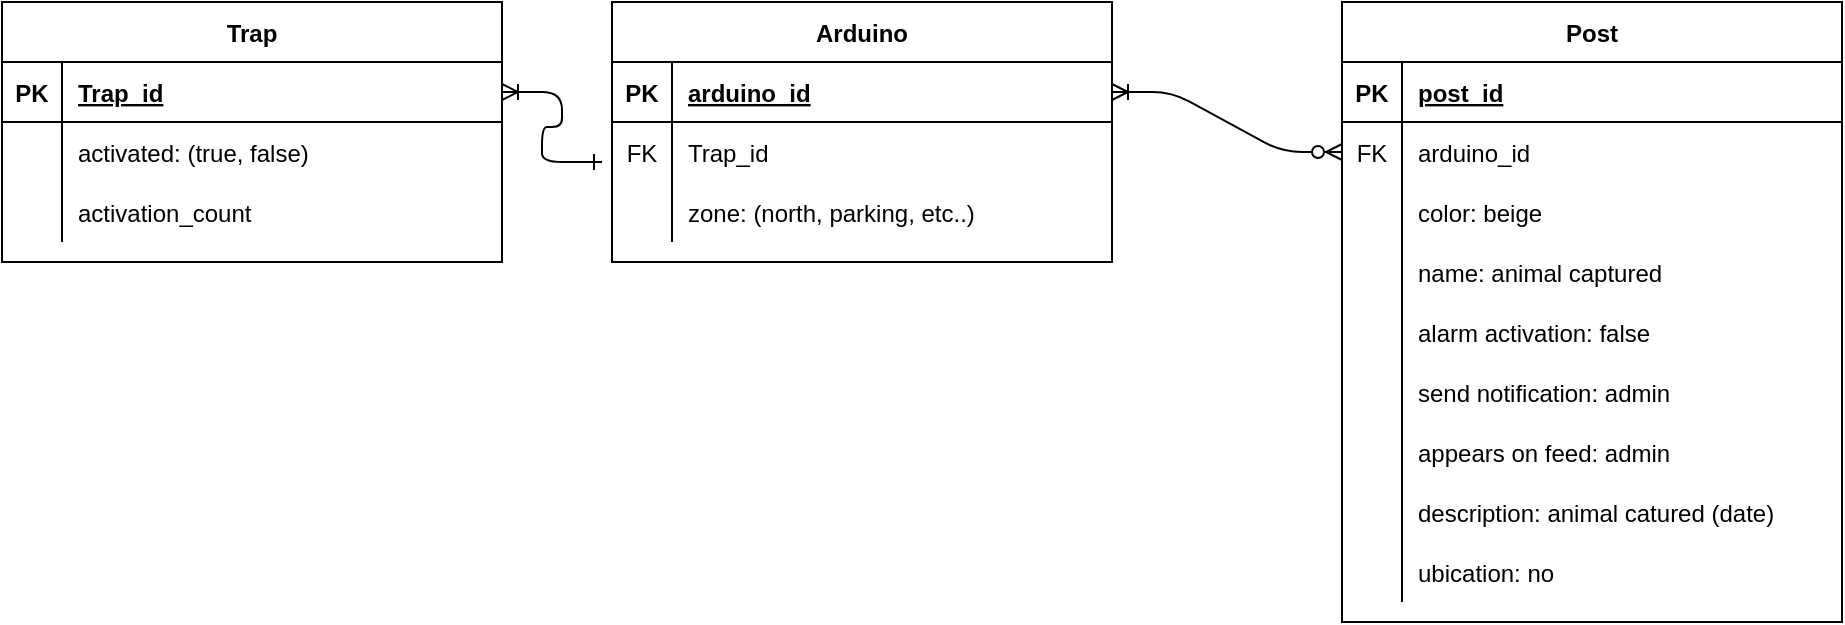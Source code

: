<mxfile version="14.8.3" type="github">
  <diagram id="R2lEEEUBdFMjLlhIrx00" name="Page-1">
    <mxGraphModel dx="1038" dy="583" grid="1" gridSize="10" guides="1" tooltips="1" connect="1" arrows="1" fold="1" page="1" pageScale="1" pageWidth="850" pageHeight="1100" math="0" shadow="0" extFonts="Permanent Marker^https://fonts.googleapis.com/css?family=Permanent+Marker">
      <root>
        <mxCell id="0" />
        <mxCell id="1" parent="0" />
        <mxCell id="C-vyLk0tnHw3VtMMgP7b-12" value="" style="edgeStyle=entityRelationEdgeStyle;endArrow=ERzeroToMany;startArrow=ERoneToMany;endFill=1;startFill=0;entryX=0;entryY=0.5;entryDx=0;entryDy=0;exitX=1;exitY=0.5;exitDx=0;exitDy=0;" parent="1" source="FQOK1bycxsz6MAxDcmq3-2" target="1sQJ_mA0ylXvRGgsxD1S-5" edge="1">
          <mxGeometry width="100" height="100" relative="1" as="geometry">
            <mxPoint x="400" y="180" as="sourcePoint" />
            <mxPoint x="560" y="220" as="targetPoint" />
          </mxGeometry>
        </mxCell>
        <mxCell id="C-vyLk0tnHw3VtMMgP7b-2" value="Trap" style="shape=table;startSize=30;container=1;collapsible=1;childLayout=tableLayout;fixedRows=1;rowLines=0;fontStyle=1;align=center;resizeLast=1;" parent="1" vertex="1">
          <mxGeometry x="120" y="120" width="250" height="130" as="geometry" />
        </mxCell>
        <mxCell id="C-vyLk0tnHw3VtMMgP7b-3" value="" style="shape=partialRectangle;collapsible=0;dropTarget=0;pointerEvents=0;fillColor=none;points=[[0,0.5],[1,0.5]];portConstraint=eastwest;top=0;left=0;right=0;bottom=1;" parent="C-vyLk0tnHw3VtMMgP7b-2" vertex="1">
          <mxGeometry y="30" width="250" height="30" as="geometry" />
        </mxCell>
        <mxCell id="C-vyLk0tnHw3VtMMgP7b-4" value="PK" style="shape=partialRectangle;overflow=hidden;connectable=0;fillColor=none;top=0;left=0;bottom=0;right=0;fontStyle=1;" parent="C-vyLk0tnHw3VtMMgP7b-3" vertex="1">
          <mxGeometry width="30" height="30" as="geometry" />
        </mxCell>
        <mxCell id="C-vyLk0tnHw3VtMMgP7b-5" value="Trap_id" style="shape=partialRectangle;overflow=hidden;connectable=0;fillColor=none;top=0;left=0;bottom=0;right=0;align=left;spacingLeft=6;fontStyle=5;" parent="C-vyLk0tnHw3VtMMgP7b-3" vertex="1">
          <mxGeometry x="30" width="220" height="30" as="geometry" />
        </mxCell>
        <mxCell id="1sQJ_mA0ylXvRGgsxD1S-29" value="" style="shape=partialRectangle;collapsible=0;dropTarget=0;pointerEvents=0;fillColor=none;points=[[0,0.5],[1,0.5]];portConstraint=eastwest;top=0;left=0;right=0;bottom=0;" parent="C-vyLk0tnHw3VtMMgP7b-2" vertex="1">
          <mxGeometry y="60" width="250" height="30" as="geometry" />
        </mxCell>
        <mxCell id="1sQJ_mA0ylXvRGgsxD1S-30" value="" style="shape=partialRectangle;overflow=hidden;connectable=0;fillColor=none;top=0;left=0;bottom=0;right=0;" parent="1sQJ_mA0ylXvRGgsxD1S-29" vertex="1">
          <mxGeometry width="30" height="30" as="geometry" />
        </mxCell>
        <mxCell id="1sQJ_mA0ylXvRGgsxD1S-31" value="activated: (true, false)" style="shape=partialRectangle;overflow=hidden;connectable=0;fillColor=none;top=0;left=0;bottom=0;right=0;align=left;spacingLeft=6;" parent="1sQJ_mA0ylXvRGgsxD1S-29" vertex="1">
          <mxGeometry x="30" width="220" height="30" as="geometry" />
        </mxCell>
        <mxCell id="1sQJ_mA0ylXvRGgsxD1S-32" value="" style="shape=partialRectangle;collapsible=0;dropTarget=0;pointerEvents=0;fillColor=none;points=[[0,0.5],[1,0.5]];portConstraint=eastwest;top=0;left=0;right=0;bottom=0;" parent="C-vyLk0tnHw3VtMMgP7b-2" vertex="1">
          <mxGeometry y="90" width="250" height="30" as="geometry" />
        </mxCell>
        <mxCell id="1sQJ_mA0ylXvRGgsxD1S-33" value="" style="shape=partialRectangle;overflow=hidden;connectable=0;fillColor=none;top=0;left=0;bottom=0;right=0;" parent="1sQJ_mA0ylXvRGgsxD1S-32" vertex="1">
          <mxGeometry width="30" height="30" as="geometry" />
        </mxCell>
        <mxCell id="1sQJ_mA0ylXvRGgsxD1S-34" value="activation_count" style="shape=partialRectangle;overflow=hidden;connectable=0;fillColor=none;top=0;left=0;bottom=0;right=0;align=left;spacingLeft=6;" parent="1sQJ_mA0ylXvRGgsxD1S-32" vertex="1">
          <mxGeometry x="30" width="220" height="30" as="geometry" />
        </mxCell>
        <mxCell id="1sQJ_mA0ylXvRGgsxD1S-1" value="Post" style="shape=table;startSize=30;container=1;collapsible=1;childLayout=tableLayout;fixedRows=1;rowLines=0;fontStyle=1;align=center;resizeLast=1;" parent="1" vertex="1">
          <mxGeometry x="790" y="120" width="250" height="310" as="geometry" />
        </mxCell>
        <mxCell id="1sQJ_mA0ylXvRGgsxD1S-2" value="" style="shape=partialRectangle;collapsible=0;dropTarget=0;pointerEvents=0;fillColor=none;points=[[0,0.5],[1,0.5]];portConstraint=eastwest;top=0;left=0;right=0;bottom=1;" parent="1sQJ_mA0ylXvRGgsxD1S-1" vertex="1">
          <mxGeometry y="30" width="250" height="30" as="geometry" />
        </mxCell>
        <mxCell id="1sQJ_mA0ylXvRGgsxD1S-3" value="PK" style="shape=partialRectangle;overflow=hidden;connectable=0;fillColor=none;top=0;left=0;bottom=0;right=0;fontStyle=1;" parent="1sQJ_mA0ylXvRGgsxD1S-2" vertex="1">
          <mxGeometry width="30" height="30" as="geometry" />
        </mxCell>
        <mxCell id="1sQJ_mA0ylXvRGgsxD1S-4" value="post_id" style="shape=partialRectangle;overflow=hidden;connectable=0;fillColor=none;top=0;left=0;bottom=0;right=0;align=left;spacingLeft=6;fontStyle=5;" parent="1sQJ_mA0ylXvRGgsxD1S-2" vertex="1">
          <mxGeometry x="30" width="220" height="30" as="geometry" />
        </mxCell>
        <mxCell id="1sQJ_mA0ylXvRGgsxD1S-5" value="" style="shape=partialRectangle;collapsible=0;dropTarget=0;pointerEvents=0;fillColor=none;points=[[0,0.5],[1,0.5]];portConstraint=eastwest;top=0;left=0;right=0;bottom=0;" parent="1sQJ_mA0ylXvRGgsxD1S-1" vertex="1">
          <mxGeometry y="60" width="250" height="30" as="geometry" />
        </mxCell>
        <mxCell id="1sQJ_mA0ylXvRGgsxD1S-6" value="FK" style="shape=partialRectangle;overflow=hidden;connectable=0;fillColor=none;top=0;left=0;bottom=0;right=0;" parent="1sQJ_mA0ylXvRGgsxD1S-5" vertex="1">
          <mxGeometry width="30" height="30" as="geometry" />
        </mxCell>
        <mxCell id="1sQJ_mA0ylXvRGgsxD1S-7" value="arduino_id" style="shape=partialRectangle;overflow=hidden;connectable=0;fillColor=none;top=0;left=0;bottom=0;right=0;align=left;spacingLeft=6;" parent="1sQJ_mA0ylXvRGgsxD1S-5" vertex="1">
          <mxGeometry x="30" width="220" height="30" as="geometry" />
        </mxCell>
        <mxCell id="1sQJ_mA0ylXvRGgsxD1S-8" value="" style="shape=partialRectangle;collapsible=0;dropTarget=0;pointerEvents=0;fillColor=none;points=[[0,0.5],[1,0.5]];portConstraint=eastwest;top=0;left=0;right=0;bottom=0;" parent="1sQJ_mA0ylXvRGgsxD1S-1" vertex="1">
          <mxGeometry y="90" width="250" height="30" as="geometry" />
        </mxCell>
        <mxCell id="1sQJ_mA0ylXvRGgsxD1S-9" value="" style="shape=partialRectangle;overflow=hidden;connectable=0;fillColor=none;top=0;left=0;bottom=0;right=0;" parent="1sQJ_mA0ylXvRGgsxD1S-8" vertex="1">
          <mxGeometry width="30" height="30" as="geometry" />
        </mxCell>
        <mxCell id="1sQJ_mA0ylXvRGgsxD1S-10" value="color: beige" style="shape=partialRectangle;overflow=hidden;connectable=0;fillColor=none;top=0;left=0;bottom=0;right=0;align=left;spacingLeft=6;" parent="1sQJ_mA0ylXvRGgsxD1S-8" vertex="1">
          <mxGeometry x="30" width="220" height="30" as="geometry" />
        </mxCell>
        <mxCell id="1sQJ_mA0ylXvRGgsxD1S-11" value="" style="shape=partialRectangle;collapsible=0;dropTarget=0;pointerEvents=0;fillColor=none;points=[[0,0.5],[1,0.5]];portConstraint=eastwest;top=0;left=0;right=0;bottom=0;" parent="1sQJ_mA0ylXvRGgsxD1S-1" vertex="1">
          <mxGeometry y="120" width="250" height="30" as="geometry" />
        </mxCell>
        <mxCell id="1sQJ_mA0ylXvRGgsxD1S-12" value="" style="shape=partialRectangle;overflow=hidden;connectable=0;fillColor=none;top=0;left=0;bottom=0;right=0;" parent="1sQJ_mA0ylXvRGgsxD1S-11" vertex="1">
          <mxGeometry width="30" height="30" as="geometry" />
        </mxCell>
        <mxCell id="1sQJ_mA0ylXvRGgsxD1S-13" value="name: animal captured" style="shape=partialRectangle;overflow=hidden;connectable=0;fillColor=none;top=0;left=0;bottom=0;right=0;align=left;spacingLeft=6;" parent="1sQJ_mA0ylXvRGgsxD1S-11" vertex="1">
          <mxGeometry x="30" width="220" height="30" as="geometry" />
        </mxCell>
        <mxCell id="1sQJ_mA0ylXvRGgsxD1S-14" value="" style="shape=partialRectangle;collapsible=0;dropTarget=0;pointerEvents=0;fillColor=none;points=[[0,0.5],[1,0.5]];portConstraint=eastwest;top=0;left=0;right=0;bottom=0;" parent="1sQJ_mA0ylXvRGgsxD1S-1" vertex="1">
          <mxGeometry y="150" width="250" height="30" as="geometry" />
        </mxCell>
        <mxCell id="1sQJ_mA0ylXvRGgsxD1S-15" value="" style="shape=partialRectangle;overflow=hidden;connectable=0;fillColor=none;top=0;left=0;bottom=0;right=0;" parent="1sQJ_mA0ylXvRGgsxD1S-14" vertex="1">
          <mxGeometry width="30" height="30" as="geometry" />
        </mxCell>
        <mxCell id="1sQJ_mA0ylXvRGgsxD1S-16" value="alarm activation: false" style="shape=partialRectangle;overflow=hidden;connectable=0;fillColor=none;top=0;left=0;bottom=0;right=0;align=left;spacingLeft=6;" parent="1sQJ_mA0ylXvRGgsxD1S-14" vertex="1">
          <mxGeometry x="30" width="220" height="30" as="geometry" />
        </mxCell>
        <mxCell id="1sQJ_mA0ylXvRGgsxD1S-17" value="" style="shape=partialRectangle;collapsible=0;dropTarget=0;pointerEvents=0;fillColor=none;points=[[0,0.5],[1,0.5]];portConstraint=eastwest;top=0;left=0;right=0;bottom=0;" parent="1sQJ_mA0ylXvRGgsxD1S-1" vertex="1">
          <mxGeometry y="180" width="250" height="30" as="geometry" />
        </mxCell>
        <mxCell id="1sQJ_mA0ylXvRGgsxD1S-18" value="" style="shape=partialRectangle;overflow=hidden;connectable=0;fillColor=none;top=0;left=0;bottom=0;right=0;" parent="1sQJ_mA0ylXvRGgsxD1S-17" vertex="1">
          <mxGeometry width="30" height="30" as="geometry" />
        </mxCell>
        <mxCell id="1sQJ_mA0ylXvRGgsxD1S-19" value="send notification: admin" style="shape=partialRectangle;overflow=hidden;connectable=0;fillColor=none;top=0;left=0;bottom=0;right=0;align=left;spacingLeft=6;" parent="1sQJ_mA0ylXvRGgsxD1S-17" vertex="1">
          <mxGeometry x="30" width="220" height="30" as="geometry" />
        </mxCell>
        <mxCell id="1sQJ_mA0ylXvRGgsxD1S-20" value="" style="shape=partialRectangle;collapsible=0;dropTarget=0;pointerEvents=0;fillColor=none;points=[[0,0.5],[1,0.5]];portConstraint=eastwest;top=0;left=0;right=0;bottom=0;" parent="1sQJ_mA0ylXvRGgsxD1S-1" vertex="1">
          <mxGeometry y="210" width="250" height="30" as="geometry" />
        </mxCell>
        <mxCell id="1sQJ_mA0ylXvRGgsxD1S-21" value="" style="shape=partialRectangle;overflow=hidden;connectable=0;fillColor=none;top=0;left=0;bottom=0;right=0;" parent="1sQJ_mA0ylXvRGgsxD1S-20" vertex="1">
          <mxGeometry width="30" height="30" as="geometry" />
        </mxCell>
        <mxCell id="1sQJ_mA0ylXvRGgsxD1S-22" value="appears on feed: admin" style="shape=partialRectangle;overflow=hidden;connectable=0;fillColor=none;top=0;left=0;bottom=0;right=0;align=left;spacingLeft=6;" parent="1sQJ_mA0ylXvRGgsxD1S-20" vertex="1">
          <mxGeometry x="30" width="220" height="30" as="geometry" />
        </mxCell>
        <mxCell id="1sQJ_mA0ylXvRGgsxD1S-23" value="" style="shape=partialRectangle;collapsible=0;dropTarget=0;pointerEvents=0;fillColor=none;points=[[0,0.5],[1,0.5]];portConstraint=eastwest;top=0;left=0;right=0;bottom=0;" parent="1sQJ_mA0ylXvRGgsxD1S-1" vertex="1">
          <mxGeometry y="240" width="250" height="30" as="geometry" />
        </mxCell>
        <mxCell id="1sQJ_mA0ylXvRGgsxD1S-24" value="" style="shape=partialRectangle;overflow=hidden;connectable=0;fillColor=none;top=0;left=0;bottom=0;right=0;" parent="1sQJ_mA0ylXvRGgsxD1S-23" vertex="1">
          <mxGeometry width="30" height="30" as="geometry" />
        </mxCell>
        <mxCell id="1sQJ_mA0ylXvRGgsxD1S-25" value="description: animal catured (date)" style="shape=partialRectangle;overflow=hidden;connectable=0;fillColor=none;top=0;left=0;bottom=0;right=0;align=left;spacingLeft=6;" parent="1sQJ_mA0ylXvRGgsxD1S-23" vertex="1">
          <mxGeometry x="30" width="220" height="30" as="geometry" />
        </mxCell>
        <mxCell id="1sQJ_mA0ylXvRGgsxD1S-26" value="" style="shape=partialRectangle;collapsible=0;dropTarget=0;pointerEvents=0;fillColor=none;points=[[0,0.5],[1,0.5]];portConstraint=eastwest;top=0;left=0;right=0;bottom=0;" parent="1sQJ_mA0ylXvRGgsxD1S-1" vertex="1">
          <mxGeometry y="270" width="250" height="30" as="geometry" />
        </mxCell>
        <mxCell id="1sQJ_mA0ylXvRGgsxD1S-27" value="" style="shape=partialRectangle;overflow=hidden;connectable=0;fillColor=none;top=0;left=0;bottom=0;right=0;" parent="1sQJ_mA0ylXvRGgsxD1S-26" vertex="1">
          <mxGeometry width="30" height="30" as="geometry" />
        </mxCell>
        <mxCell id="1sQJ_mA0ylXvRGgsxD1S-28" value="ubication: no" style="shape=partialRectangle;overflow=hidden;connectable=0;fillColor=none;top=0;left=0;bottom=0;right=0;align=left;spacingLeft=6;" parent="1sQJ_mA0ylXvRGgsxD1S-26" vertex="1">
          <mxGeometry x="30" width="220" height="30" as="geometry" />
        </mxCell>
        <mxCell id="FQOK1bycxsz6MAxDcmq3-1" value="Arduino" style="shape=table;startSize=30;container=1;collapsible=1;childLayout=tableLayout;fixedRows=1;rowLines=0;fontStyle=1;align=center;resizeLast=1;" vertex="1" parent="1">
          <mxGeometry x="425" y="120" width="250" height="130" as="geometry" />
        </mxCell>
        <mxCell id="FQOK1bycxsz6MAxDcmq3-2" value="" style="shape=partialRectangle;collapsible=0;dropTarget=0;pointerEvents=0;fillColor=none;points=[[0,0.5],[1,0.5]];portConstraint=eastwest;top=0;left=0;right=0;bottom=1;" vertex="1" parent="FQOK1bycxsz6MAxDcmq3-1">
          <mxGeometry y="30" width="250" height="30" as="geometry" />
        </mxCell>
        <mxCell id="FQOK1bycxsz6MAxDcmq3-3" value="PK" style="shape=partialRectangle;overflow=hidden;connectable=0;fillColor=none;top=0;left=0;bottom=0;right=0;fontStyle=1;" vertex="1" parent="FQOK1bycxsz6MAxDcmq3-2">
          <mxGeometry width="30" height="30" as="geometry" />
        </mxCell>
        <mxCell id="FQOK1bycxsz6MAxDcmq3-4" value="arduino_id" style="shape=partialRectangle;overflow=hidden;connectable=0;fillColor=none;top=0;left=0;bottom=0;right=0;align=left;spacingLeft=6;fontStyle=5;" vertex="1" parent="FQOK1bycxsz6MAxDcmq3-2">
          <mxGeometry x="30" width="220" height="30" as="geometry" />
        </mxCell>
        <mxCell id="FQOK1bycxsz6MAxDcmq3-11" value="" style="shape=partialRectangle;collapsible=0;dropTarget=0;pointerEvents=0;fillColor=none;points=[[0,0.5],[1,0.5]];portConstraint=eastwest;top=0;left=0;right=0;bottom=0;" vertex="1" parent="FQOK1bycxsz6MAxDcmq3-1">
          <mxGeometry y="60" width="250" height="30" as="geometry" />
        </mxCell>
        <mxCell id="FQOK1bycxsz6MAxDcmq3-12" value="FK" style="shape=partialRectangle;overflow=hidden;connectable=0;fillColor=none;top=0;left=0;bottom=0;right=0;" vertex="1" parent="FQOK1bycxsz6MAxDcmq3-11">
          <mxGeometry width="30" height="30" as="geometry" />
        </mxCell>
        <mxCell id="FQOK1bycxsz6MAxDcmq3-13" value="Trap_id" style="shape=partialRectangle;overflow=hidden;connectable=0;fillColor=none;top=0;left=0;bottom=0;right=0;align=left;spacingLeft=6;" vertex="1" parent="FQOK1bycxsz6MAxDcmq3-11">
          <mxGeometry x="30" width="220" height="30" as="geometry" />
        </mxCell>
        <mxCell id="FQOK1bycxsz6MAxDcmq3-5" value="" style="shape=partialRectangle;collapsible=0;dropTarget=0;pointerEvents=0;fillColor=none;points=[[0,0.5],[1,0.5]];portConstraint=eastwest;top=0;left=0;right=0;bottom=0;" vertex="1" parent="FQOK1bycxsz6MAxDcmq3-1">
          <mxGeometry y="90" width="250" height="30" as="geometry" />
        </mxCell>
        <mxCell id="FQOK1bycxsz6MAxDcmq3-6" value="" style="shape=partialRectangle;overflow=hidden;connectable=0;fillColor=none;top=0;left=0;bottom=0;right=0;" vertex="1" parent="FQOK1bycxsz6MAxDcmq3-5">
          <mxGeometry width="30" height="30" as="geometry" />
        </mxCell>
        <mxCell id="FQOK1bycxsz6MAxDcmq3-7" value="zone: (north, parking, etc..)" style="shape=partialRectangle;overflow=hidden;connectable=0;fillColor=none;top=0;left=0;bottom=0;right=0;align=left;spacingLeft=6;" vertex="1" parent="FQOK1bycxsz6MAxDcmq3-5">
          <mxGeometry x="30" width="220" height="30" as="geometry" />
        </mxCell>
        <mxCell id="FQOK1bycxsz6MAxDcmq3-14" value="" style="edgeStyle=entityRelationEdgeStyle;endArrow=ERone;startArrow=ERoneToMany;endFill=0;startFill=0;" edge="1" parent="1" source="C-vyLk0tnHw3VtMMgP7b-3">
          <mxGeometry width="100" height="100" relative="1" as="geometry">
            <mxPoint x="370" y="165" as="sourcePoint" />
            <mxPoint x="420" y="200" as="targetPoint" />
          </mxGeometry>
        </mxCell>
      </root>
    </mxGraphModel>
  </diagram>
</mxfile>
